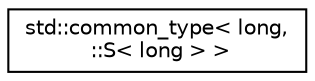 digraph "Graphical Class Hierarchy"
{
  edge [fontname="Helvetica",fontsize="10",labelfontname="Helvetica",labelfontsize="10"];
  node [fontname="Helvetica",fontsize="10",shape=record];
  rankdir="LR";
  Node0 [label="std::common_type\< long,\l ::S\< long \> \>",height=0.2,width=0.4,color="black", fillcolor="white", style="filled",URL="$structstd_1_1common__type_3_01long_00_01_1_1_s_3_01long_01_4_01_4.html"];
}
